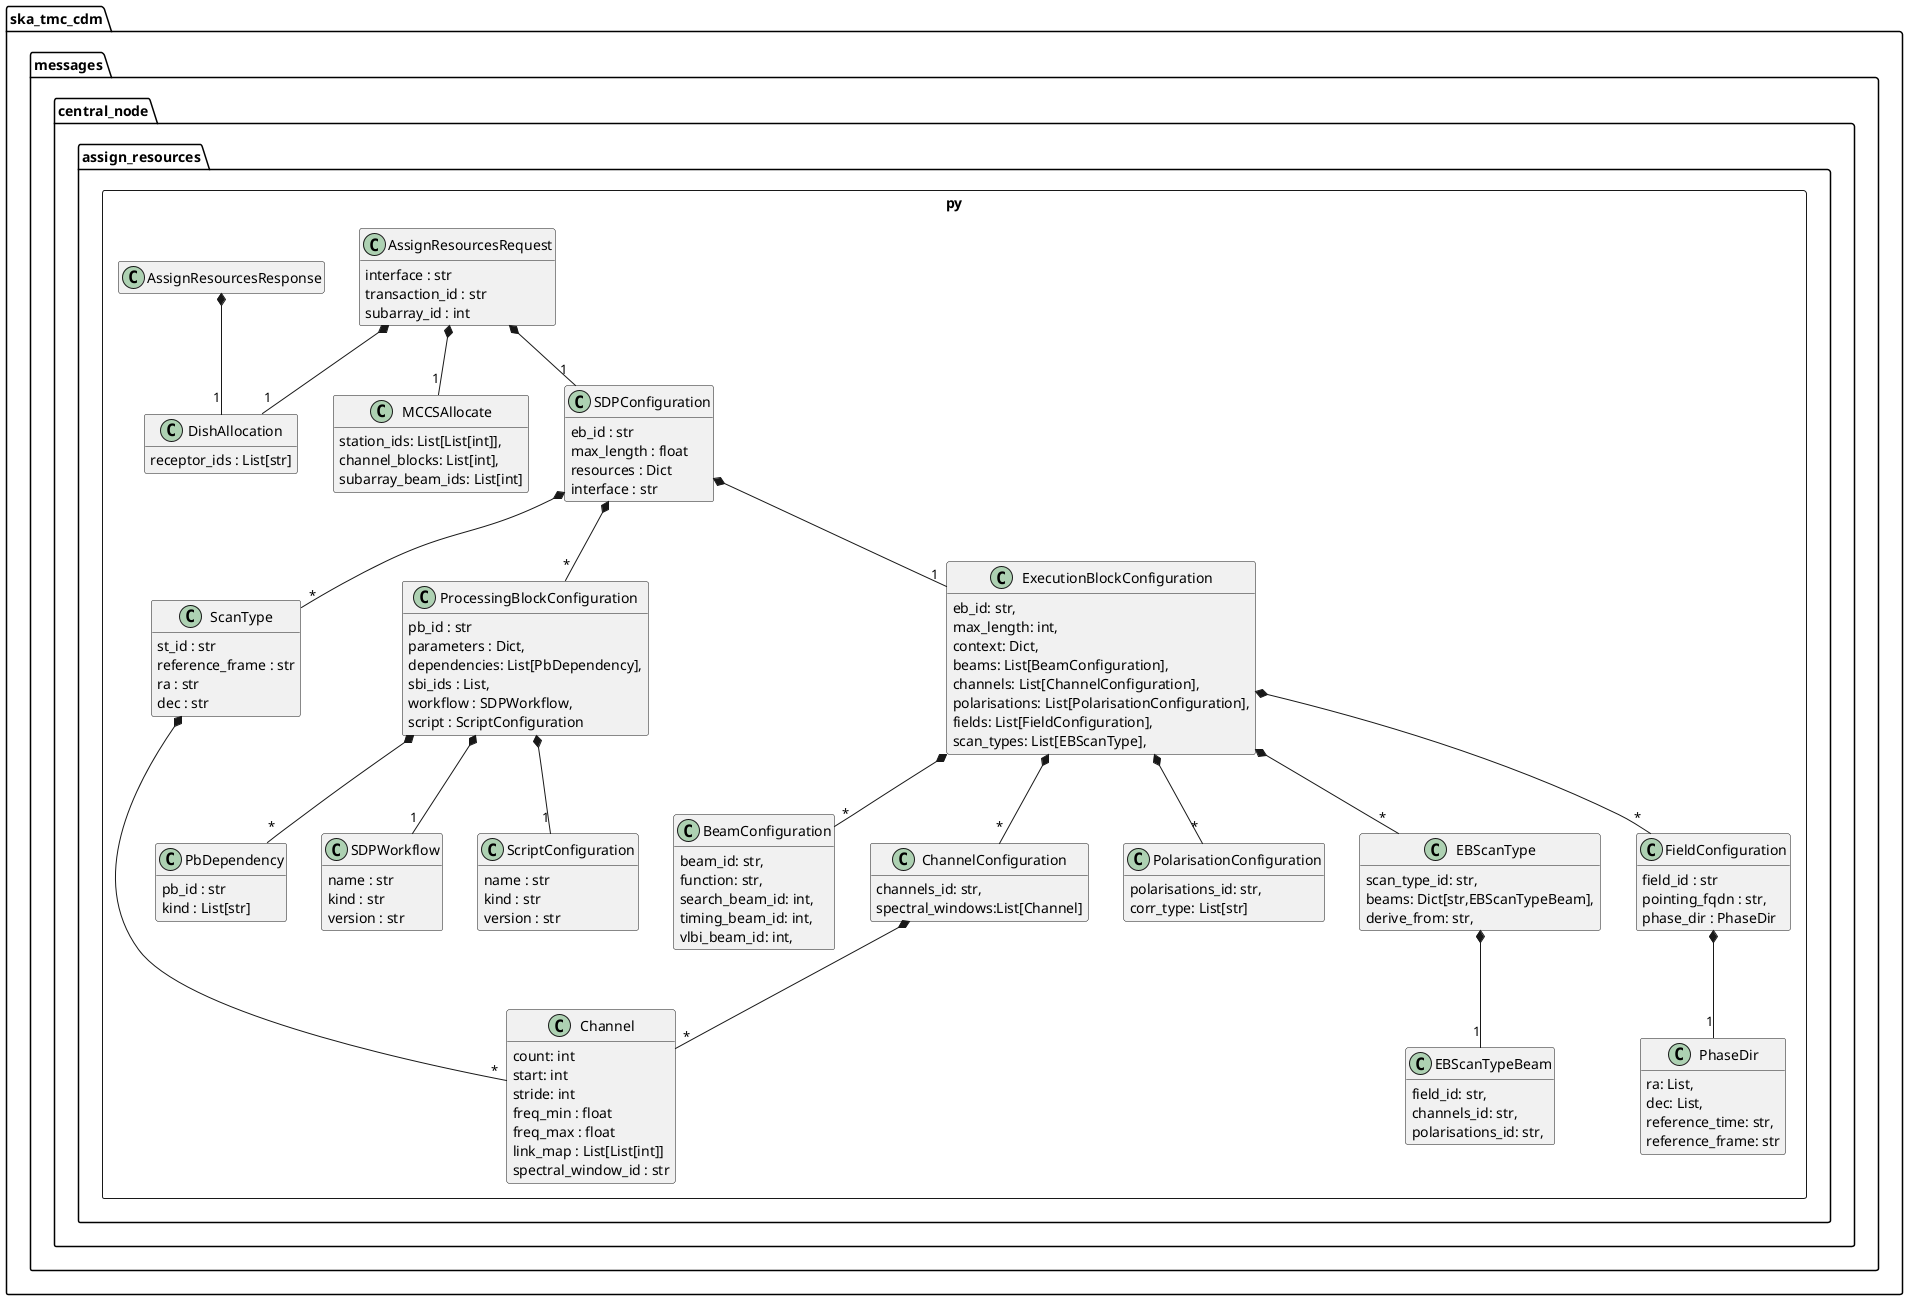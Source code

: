 @startuml
hide empty members

package ska_tmc_cdm.messages.central_node {
    package assign_resources.py <<Rectangle>> {
        class DishAllocation {
            receptor_ids : List[str]
        }

        class MCCSAllocate {
            station_ids: List[List[int]],
            channel_blocks: List[int],
            subarray_beam_ids: List[int]
        }

        class Channel {
            count: int
            start: int
            stride: int
            freq_min : float
            freq_max : float
            link_map : List[List[int]]
            spectral_window_id : str
        }

        class ScanType {
            st_id : str
            reference_frame : str
            ra : str
            dec : str
        }
        ScanType *-- "*" Channel

        class PbDependency {
            pb_id : str
            kind : List[str]
        }


        class PhaseDir {
            ra: List,
            dec: List, 
            reference_time: str, 
            reference_frame: str
        }
        class BeamConfiguration {
            beam_id: str,
            function: str,
            search_beam_id: int,
            timing_beam_id: int,
            vlbi_beam_id: int,
        }
        class ChannelConfiguration {
            channels_id: str,
            spectral_windows:List[Channel] 
        }
        ChannelConfiguration  *-- "*" Channel

        class PolarisationConfiguration {
            polarisations_id: str,
            corr_type: List[str]  
        }
        class EBScanTypeBeam {
            field_id: str,
            channels_id: str,
            polarisations_id: str, 
        }
        class EBScanType {
            scan_type_id: str,
            beams: Dict[str,EBScanTypeBeam],
            derive_from: str, 
        }
        EBScanType  *-- "1" EBScanTypeBeam

        class FieldConfiguration {
            field_id : str
            pointing_fqdn : str,
            phase_dir : PhaseDir
        }

        FieldConfiguration  *-- "1" PhaseDir

        class SDPWorkflow {
            name : str
            kind : str
            version : str
        }
        
        class ScriptConfiguration {
            name : str
            kind : str
            version : str
        }

        class ProcessingBlockConfiguration {
            pb_id : str
            parameters : Dict,
            dependencies: List[PbDependency],
            sbi_ids : List,
            workflow : SDPWorkflow,
            script : ScriptConfiguration
        }
        ProcessingBlockConfiguration  *-- "1" SDPWorkflow
        ProcessingBlockConfiguration  *-- "*" PbDependency
        ProcessingBlockConfiguration  *-- "1" ScriptConfiguration

        class ExecutionBlockConfiguration {
            eb_id: str,
            max_length: int,
            context: Dict,
            beams: List[BeamConfiguration],
            channels: List[ChannelConfiguration],
            polarisations: List[PolarisationConfiguration],
            fields: List[FieldConfiguration],
            scan_types: List[EBScanType],
        }

        ExecutionBlockConfiguration  *-- "*" BeamConfiguration
        ExecutionBlockConfiguration  *-- "*" ChannelConfiguration
        ExecutionBlockConfiguration  *-- "*" PolarisationConfiguration
        ExecutionBlockConfiguration  *-- "*" FieldConfiguration
        ExecutionBlockConfiguration  *-- "*" EBScanType


        class SDPConfiguration {
            eb_id : str
            max_length : float
            resources : Dict
            interface : str
        }
        SDPConfiguration *-- "*" ScanType
        SDPConfiguration *-- "*" ProcessingBlockConfiguration
        SDPConfiguration *-- "1" ExecutionBlockConfiguration

        class AssignResourcesRequest {
            interface : str
            transaction_id : str
            subarray_id : int
        }

        AssignResourcesRequest *-- "1" DishAllocation
        AssignResourcesRequest *-- "1" MCCSAllocate
        AssignResourcesRequest *-- "1" SDPConfiguration

        class AssignResourcesResponse
        AssignResourcesResponse *-- "1" DishAllocation
	}
}

@enduml
